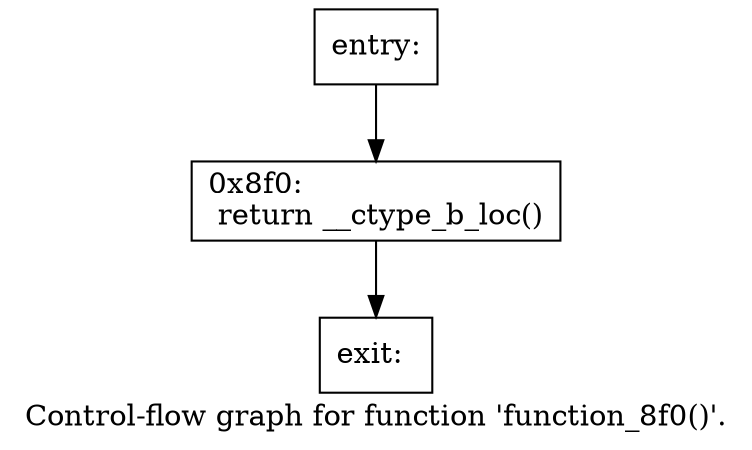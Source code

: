 digraph "Control-flow graph for function 'function_8f0()'." {
  label="Control-flow graph for function 'function_8f0()'.";
  node [shape=record];

  Node06F9E768 [label="{entry:\l}"];
  Node06F9E768 -> Node06F9E7B0;
  Node06F9E7B0 [label="{0x8f0:\l  return __ctype_b_loc()\l}"];
  Node06F9E7B0 -> Node06F9E888;
  Node06F9E888 [label="{exit:\l}"];

}
